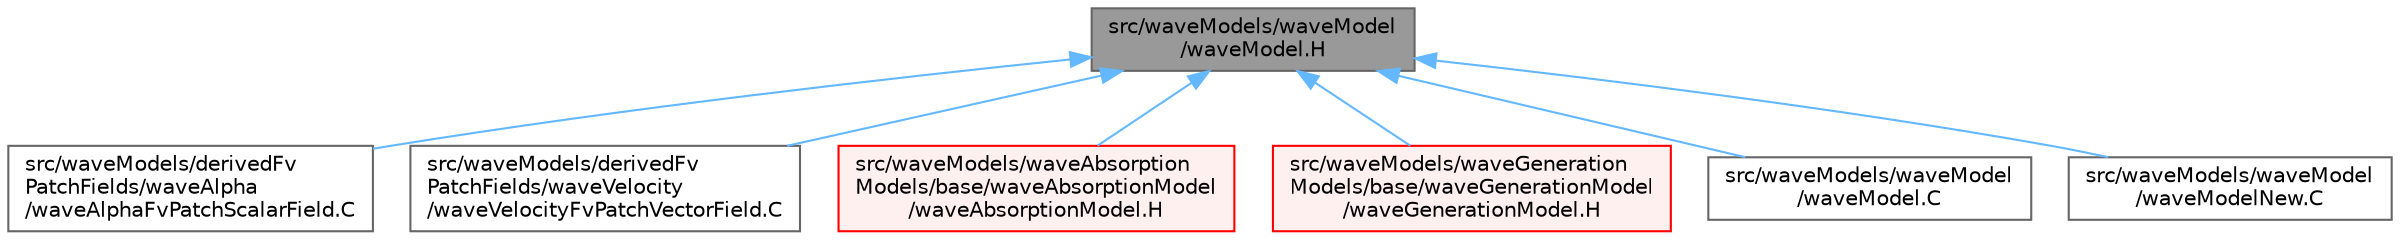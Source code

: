 digraph "src/waveModels/waveModel/waveModel.H"
{
 // LATEX_PDF_SIZE
  bgcolor="transparent";
  edge [fontname=Helvetica,fontsize=10,labelfontname=Helvetica,labelfontsize=10];
  node [fontname=Helvetica,fontsize=10,shape=box,height=0.2,width=0.4];
  Node1 [id="Node000001",label="src/waveModels/waveModel\l/waveModel.H",height=0.2,width=0.4,color="gray40", fillcolor="grey60", style="filled", fontcolor="black",tooltip=" "];
  Node1 -> Node2 [id="edge1_Node000001_Node000002",dir="back",color="steelblue1",style="solid",tooltip=" "];
  Node2 [id="Node000002",label="src/waveModels/derivedFv\lPatchFields/waveAlpha\l/waveAlphaFvPatchScalarField.C",height=0.2,width=0.4,color="grey40", fillcolor="white", style="filled",URL="$waveAlphaFvPatchScalarField_8C.html",tooltip=" "];
  Node1 -> Node3 [id="edge2_Node000001_Node000003",dir="back",color="steelblue1",style="solid",tooltip=" "];
  Node3 [id="Node000003",label="src/waveModels/derivedFv\lPatchFields/waveVelocity\l/waveVelocityFvPatchVectorField.C",height=0.2,width=0.4,color="grey40", fillcolor="white", style="filled",URL="$waveVelocityFvPatchVectorField_8C.html",tooltip=" "];
  Node1 -> Node4 [id="edge3_Node000001_Node000004",dir="back",color="steelblue1",style="solid",tooltip=" "];
  Node4 [id="Node000004",label="src/waveModels/waveAbsorption\lModels/base/waveAbsorptionModel\l/waveAbsorptionModel.H",height=0.2,width=0.4,color="red", fillcolor="#FFF0F0", style="filled",URL="$waveAbsorptionModel_8H.html",tooltip=" "];
  Node1 -> Node8 [id="edge4_Node000001_Node000008",dir="back",color="steelblue1",style="solid",tooltip=" "];
  Node8 [id="Node000008",label="src/waveModels/waveGeneration\lModels/base/waveGenerationModel\l/waveGenerationModel.H",height=0.2,width=0.4,color="red", fillcolor="#FFF0F0", style="filled",URL="$waveGenerationModel_8H.html",tooltip=" "];
  Node1 -> Node34 [id="edge5_Node000001_Node000034",dir="back",color="steelblue1",style="solid",tooltip=" "];
  Node34 [id="Node000034",label="src/waveModels/waveModel\l/waveModel.C",height=0.2,width=0.4,color="grey40", fillcolor="white", style="filled",URL="$waveModel_8C.html",tooltip=" "];
  Node1 -> Node35 [id="edge6_Node000001_Node000035",dir="back",color="steelblue1",style="solid",tooltip=" "];
  Node35 [id="Node000035",label="src/waveModels/waveModel\l/waveModelNew.C",height=0.2,width=0.4,color="grey40", fillcolor="white", style="filled",URL="$waveModelNew_8C.html",tooltip=" "];
}
